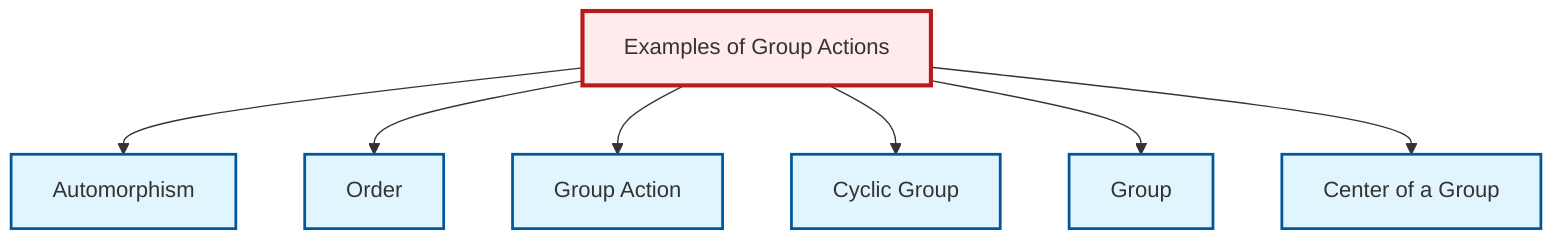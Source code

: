 graph TD
    classDef definition fill:#e1f5fe,stroke:#01579b,stroke-width:2px
    classDef theorem fill:#f3e5f5,stroke:#4a148c,stroke-width:2px
    classDef axiom fill:#fff3e0,stroke:#e65100,stroke-width:2px
    classDef example fill:#e8f5e9,stroke:#1b5e20,stroke-width:2px
    classDef current fill:#ffebee,stroke:#b71c1c,stroke-width:3px
    def-group-action["Group Action"]:::definition
    def-center-of-group["Center of a Group"]:::definition
    ex-group-action-examples["Examples of Group Actions"]:::example
    def-automorphism["Automorphism"]:::definition
    def-cyclic-group["Cyclic Group"]:::definition
    def-group["Group"]:::definition
    def-order["Order"]:::definition
    ex-group-action-examples --> def-automorphism
    ex-group-action-examples --> def-order
    ex-group-action-examples --> def-group-action
    ex-group-action-examples --> def-cyclic-group
    ex-group-action-examples --> def-group
    ex-group-action-examples --> def-center-of-group
    class ex-group-action-examples current